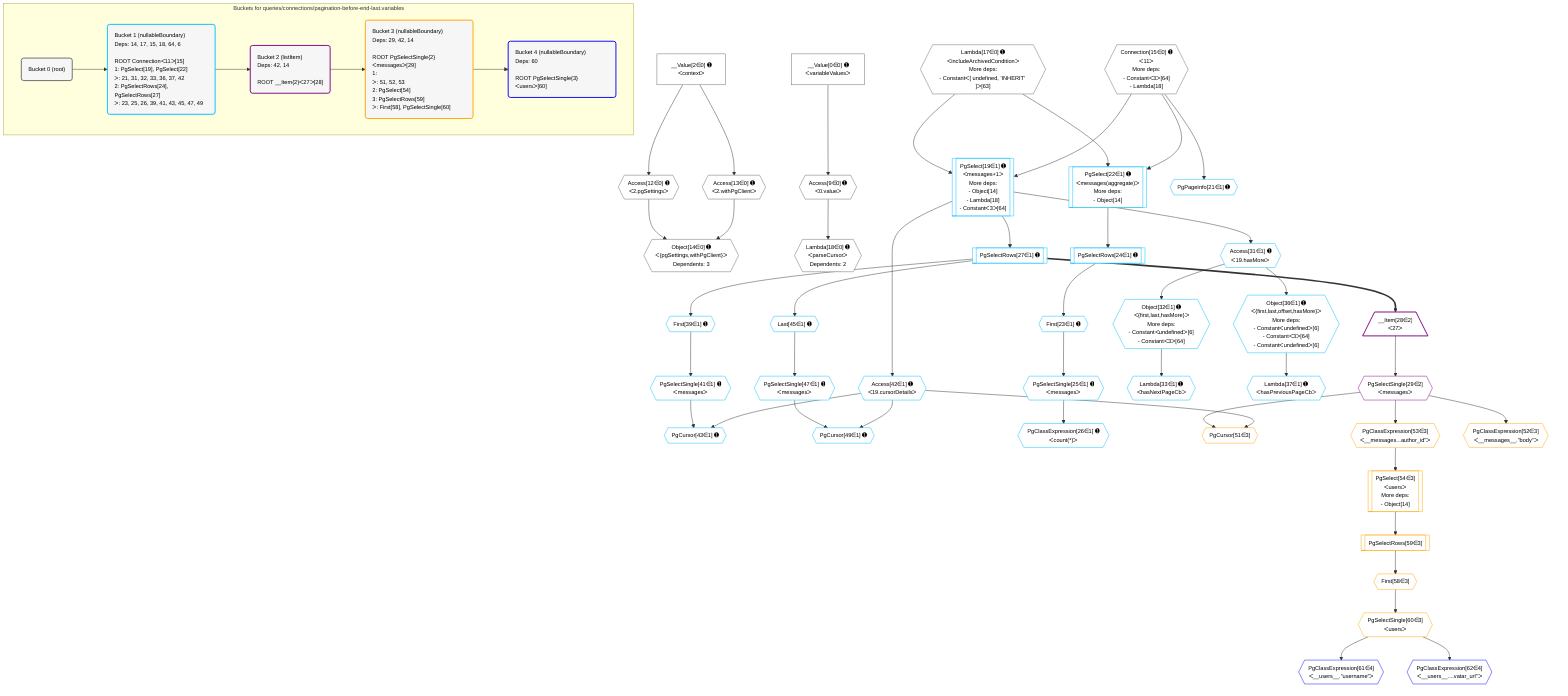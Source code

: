 %%{init: {'themeVariables': { 'fontSize': '12px'}}}%%
graph TD
    classDef path fill:#eee,stroke:#000,color:#000
    classDef plan fill:#fff,stroke-width:1px,color:#000
    classDef itemplan fill:#fff,stroke-width:2px,color:#000
    classDef unbatchedplan fill:#dff,stroke-width:1px,color:#000
    classDef sideeffectplan fill:#fcc,stroke-width:2px,color:#000
    classDef bucket fill:#f6f6f6,color:#000,stroke-width:2px,text-align:left

    subgraph "Buckets for queries/connections/pagination-before-end-last.variables"
    Bucket0("Bucket 0 (root)"):::bucket
    Bucket1("Bucket 1 (nullableBoundary)<br />Deps: 14, 17, 15, 18, 64, 6<br /><br />ROOT Connectionᐸ11ᐳ[15]<br />1: PgSelect[19], PgSelect[22]<br />ᐳ: 21, 31, 32, 33, 36, 37, 42<br />2: PgSelectRows[24], PgSelectRows[27]<br />ᐳ: 23, 25, 26, 39, 41, 43, 45, 47, 49"):::bucket
    Bucket2("Bucket 2 (listItem)<br />Deps: 42, 14<br /><br />ROOT __Item{2}ᐸ27ᐳ[28]"):::bucket
    Bucket3("Bucket 3 (nullableBoundary)<br />Deps: 29, 42, 14<br /><br />ROOT PgSelectSingle{2}ᐸmessagesᐳ[29]<br />1: <br />ᐳ: 51, 52, 53<br />2: PgSelect[54]<br />3: PgSelectRows[59]<br />ᐳ: First[58], PgSelectSingle[60]"):::bucket
    Bucket4("Bucket 4 (nullableBoundary)<br />Deps: 60<br /><br />ROOT PgSelectSingle{3}ᐸusersᐳ[60]"):::bucket
    end
    Bucket0 --> Bucket1
    Bucket1 --> Bucket2
    Bucket2 --> Bucket3
    Bucket3 --> Bucket4

    %% plan dependencies
    Object14{{"Object[14∈0] ➊<br />ᐸ{pgSettings,withPgClient}ᐳ<br />Dependents: 3"}}:::plan
    Access12{{"Access[12∈0] ➊<br />ᐸ2.pgSettingsᐳ"}}:::plan
    Access13{{"Access[13∈0] ➊<br />ᐸ2.withPgClientᐳ"}}:::plan
    Access12 & Access13 --> Object14
    Connection15{{"Connection[15∈0] ➊<br />ᐸ11ᐳ<br />More deps:<br />- Constantᐸ3ᐳ[64]<br />- Lambda[18]"}}:::plan
    Access9{{"Access[9∈0] ➊<br />ᐸ0.valueᐳ"}}:::plan
    __Value0["__Value[0∈0] ➊<br />ᐸvariableValuesᐳ"]:::plan
    __Value0 --> Access9
    __Value2["__Value[2∈0] ➊<br />ᐸcontextᐳ"]:::plan
    __Value2 --> Access12
    __Value2 --> Access13
    Lambda17{{"Lambda[17∈0] ➊<br />ᐸincludeArchivedConditionᐳ<br />More deps:<br />- Constantᐸ[ undefined, 'INHERIT' ]ᐳ[63]"}}:::plan
    Lambda18{{"Lambda[18∈0] ➊<br />ᐸparseCursorᐳ<br />Dependents: 2"}}:::plan
    Access9 --> Lambda18
    PgSelect19[["PgSelect[19∈1] ➊<br />ᐸmessages+1ᐳ<br />More deps:<br />- Object[14]<br />- Lambda[18]<br />- Constantᐸ3ᐳ[64]"]]:::plan
    Lambda17 & Connection15 --> PgSelect19
    Object36{{"Object[36∈1] ➊<br />ᐸ{first,last,offset,hasMore}ᐳ<br />More deps:<br />- Constantᐸundefinedᐳ[6]<br />- Constantᐸ3ᐳ[64]<br />- Constantᐸundefinedᐳ[6]"}}:::plan
    Access31{{"Access[31∈1] ➊<br />ᐸ19.hasMoreᐳ"}}:::plan
    Access31 --> Object36
    PgSelect22[["PgSelect[22∈1] ➊<br />ᐸmessages(aggregate)ᐳ<br />More deps:<br />- Object[14]"]]:::plan
    Lambda17 & Connection15 --> PgSelect22
    Object32{{"Object[32∈1] ➊<br />ᐸ{first,last,hasMore}ᐳ<br />More deps:<br />- Constantᐸundefinedᐳ[6]<br />- Constantᐸ3ᐳ[64]"}}:::plan
    Access31 --> Object32
    PgCursor43{{"PgCursor[43∈1] ➊"}}:::plan
    PgSelectSingle41{{"PgSelectSingle[41∈1] ➊<br />ᐸmessagesᐳ"}}:::plan
    Access42{{"Access[42∈1] ➊<br />ᐸ19.cursorDetailsᐳ"}}:::plan
    PgSelectSingle41 & Access42 --> PgCursor43
    PgCursor49{{"PgCursor[49∈1] ➊"}}:::plan
    PgSelectSingle47{{"PgSelectSingle[47∈1] ➊<br />ᐸmessagesᐳ"}}:::plan
    PgSelectSingle47 & Access42 --> PgCursor49
    PgPageInfo21{{"PgPageInfo[21∈1] ➊"}}:::plan
    Connection15 --> PgPageInfo21
    First23{{"First[23∈1] ➊"}}:::plan
    PgSelectRows24[["PgSelectRows[24∈1] ➊"]]:::plan
    PgSelectRows24 --> First23
    PgSelect22 --> PgSelectRows24
    PgSelectSingle25{{"PgSelectSingle[25∈1] ➊<br />ᐸmessagesᐳ"}}:::plan
    First23 --> PgSelectSingle25
    PgClassExpression26{{"PgClassExpression[26∈1] ➊<br />ᐸcount(*)ᐳ"}}:::plan
    PgSelectSingle25 --> PgClassExpression26
    PgSelectRows27[["PgSelectRows[27∈1] ➊"]]:::plan
    PgSelect19 --> PgSelectRows27
    PgSelect19 --> Access31
    Lambda33{{"Lambda[33∈1] ➊<br />ᐸhasNextPageCbᐳ"}}:::plan
    Object32 --> Lambda33
    Lambda37{{"Lambda[37∈1] ➊<br />ᐸhasPreviousPageCbᐳ"}}:::plan
    Object36 --> Lambda37
    First39{{"First[39∈1] ➊"}}:::plan
    PgSelectRows27 --> First39
    First39 --> PgSelectSingle41
    PgSelect19 --> Access42
    Last45{{"Last[45∈1] ➊"}}:::plan
    PgSelectRows27 --> Last45
    Last45 --> PgSelectSingle47
    __Item28[/"__Item[28∈2]<br />ᐸ27ᐳ"\]:::itemplan
    PgSelectRows27 ==> __Item28
    PgSelectSingle29{{"PgSelectSingle[29∈2]<br />ᐸmessagesᐳ"}}:::plan
    __Item28 --> PgSelectSingle29
    PgCursor51{{"PgCursor[51∈3]"}}:::plan
    PgSelectSingle29 & Access42 --> PgCursor51
    PgSelect54[["PgSelect[54∈3]<br />ᐸusersᐳ<br />More deps:<br />- Object[14]"]]:::plan
    PgClassExpression53{{"PgClassExpression[53∈3]<br />ᐸ__messages...author_id”ᐳ"}}:::plan
    PgClassExpression53 --> PgSelect54
    PgClassExpression52{{"PgClassExpression[52∈3]<br />ᐸ__messages__.”body”ᐳ"}}:::plan
    PgSelectSingle29 --> PgClassExpression52
    PgSelectSingle29 --> PgClassExpression53
    First58{{"First[58∈3]"}}:::plan
    PgSelectRows59[["PgSelectRows[59∈3]"]]:::plan
    PgSelectRows59 --> First58
    PgSelect54 --> PgSelectRows59
    PgSelectSingle60{{"PgSelectSingle[60∈3]<br />ᐸusersᐳ"}}:::plan
    First58 --> PgSelectSingle60
    PgClassExpression61{{"PgClassExpression[61∈4]<br />ᐸ__users__.”username”ᐳ"}}:::plan
    PgSelectSingle60 --> PgClassExpression61
    PgClassExpression62{{"PgClassExpression[62∈4]<br />ᐸ__users__....vatar_url”ᐳ"}}:::plan
    PgSelectSingle60 --> PgClassExpression62

    %% define steps
    classDef bucket0 stroke:#696969
    class Bucket0,__Value0,__Value2,Access9,Access12,Access13,Object14,Connection15,Lambda17,Lambda18 bucket0
    classDef bucket1 stroke:#00bfff
    class Bucket1,PgSelect19,PgPageInfo21,PgSelect22,First23,PgSelectRows24,PgSelectSingle25,PgClassExpression26,PgSelectRows27,Access31,Object32,Lambda33,Object36,Lambda37,First39,PgSelectSingle41,Access42,PgCursor43,Last45,PgSelectSingle47,PgCursor49 bucket1
    classDef bucket2 stroke:#7f007f
    class Bucket2,__Item28,PgSelectSingle29 bucket2
    classDef bucket3 stroke:#ffa500
    class Bucket3,PgCursor51,PgClassExpression52,PgClassExpression53,PgSelect54,First58,PgSelectRows59,PgSelectSingle60 bucket3
    classDef bucket4 stroke:#0000ff
    class Bucket4,PgClassExpression61,PgClassExpression62 bucket4